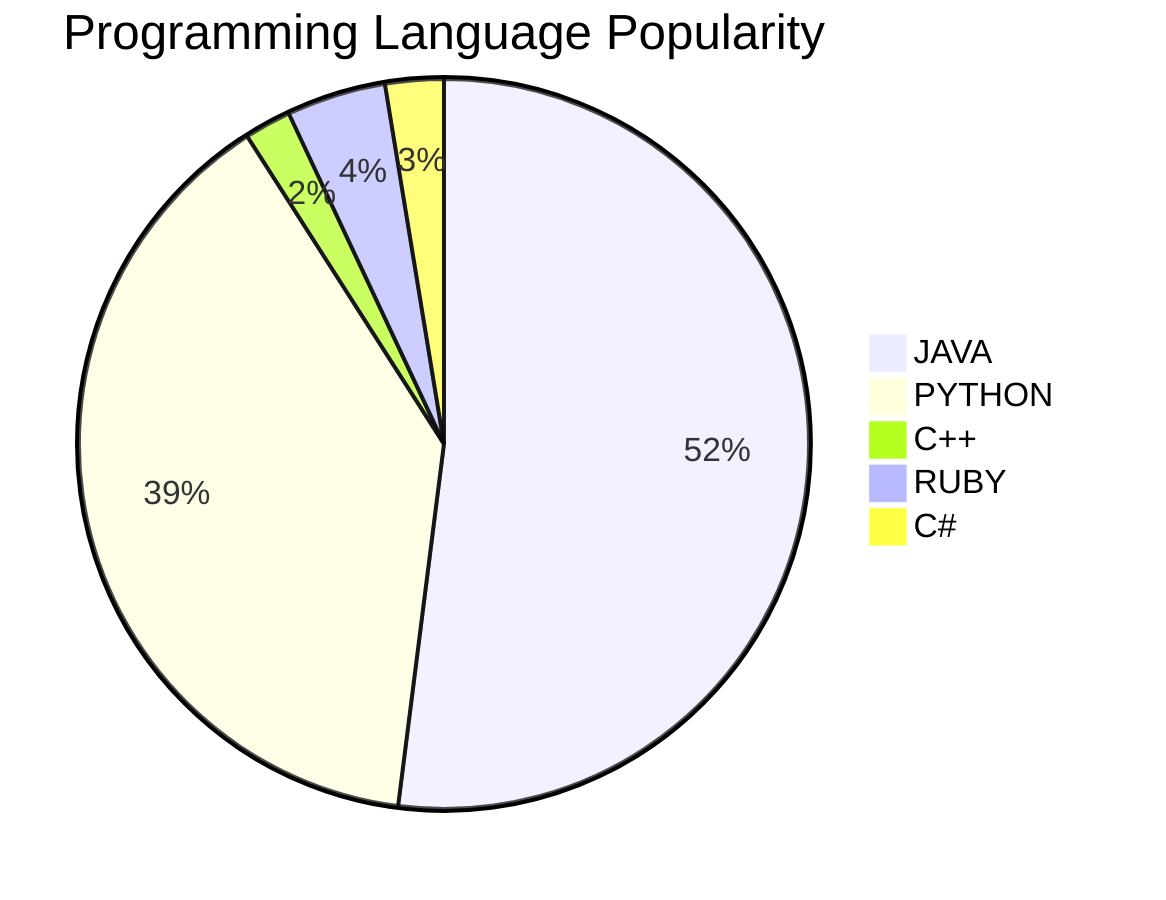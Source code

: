 pie 
    title Programming Language Popularity
    "JAVA" : 402
    "PYTHON" : 301
    "C++" : 16
    "RUBY" : 34
    "C#" : 20